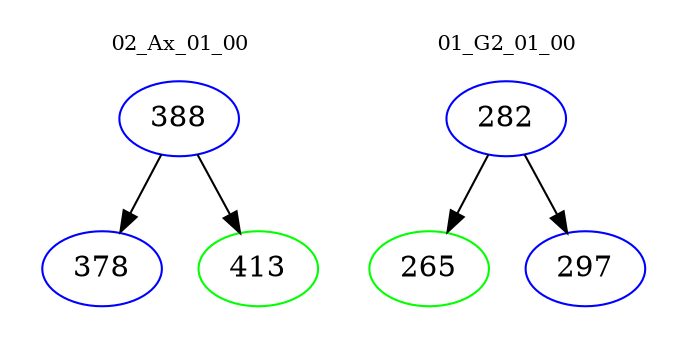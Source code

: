 digraph{
subgraph cluster_0 {
color = white
label = "02_Ax_01_00";
fontsize=10;
T0_388 [label="388", color="blue"]
T0_388 -> T0_378 [color="black"]
T0_378 [label="378", color="blue"]
T0_388 -> T0_413 [color="black"]
T0_413 [label="413", color="green"]
}
subgraph cluster_1 {
color = white
label = "01_G2_01_00";
fontsize=10;
T1_282 [label="282", color="blue"]
T1_282 -> T1_265 [color="black"]
T1_265 [label="265", color="green"]
T1_282 -> T1_297 [color="black"]
T1_297 [label="297", color="blue"]
}
}
